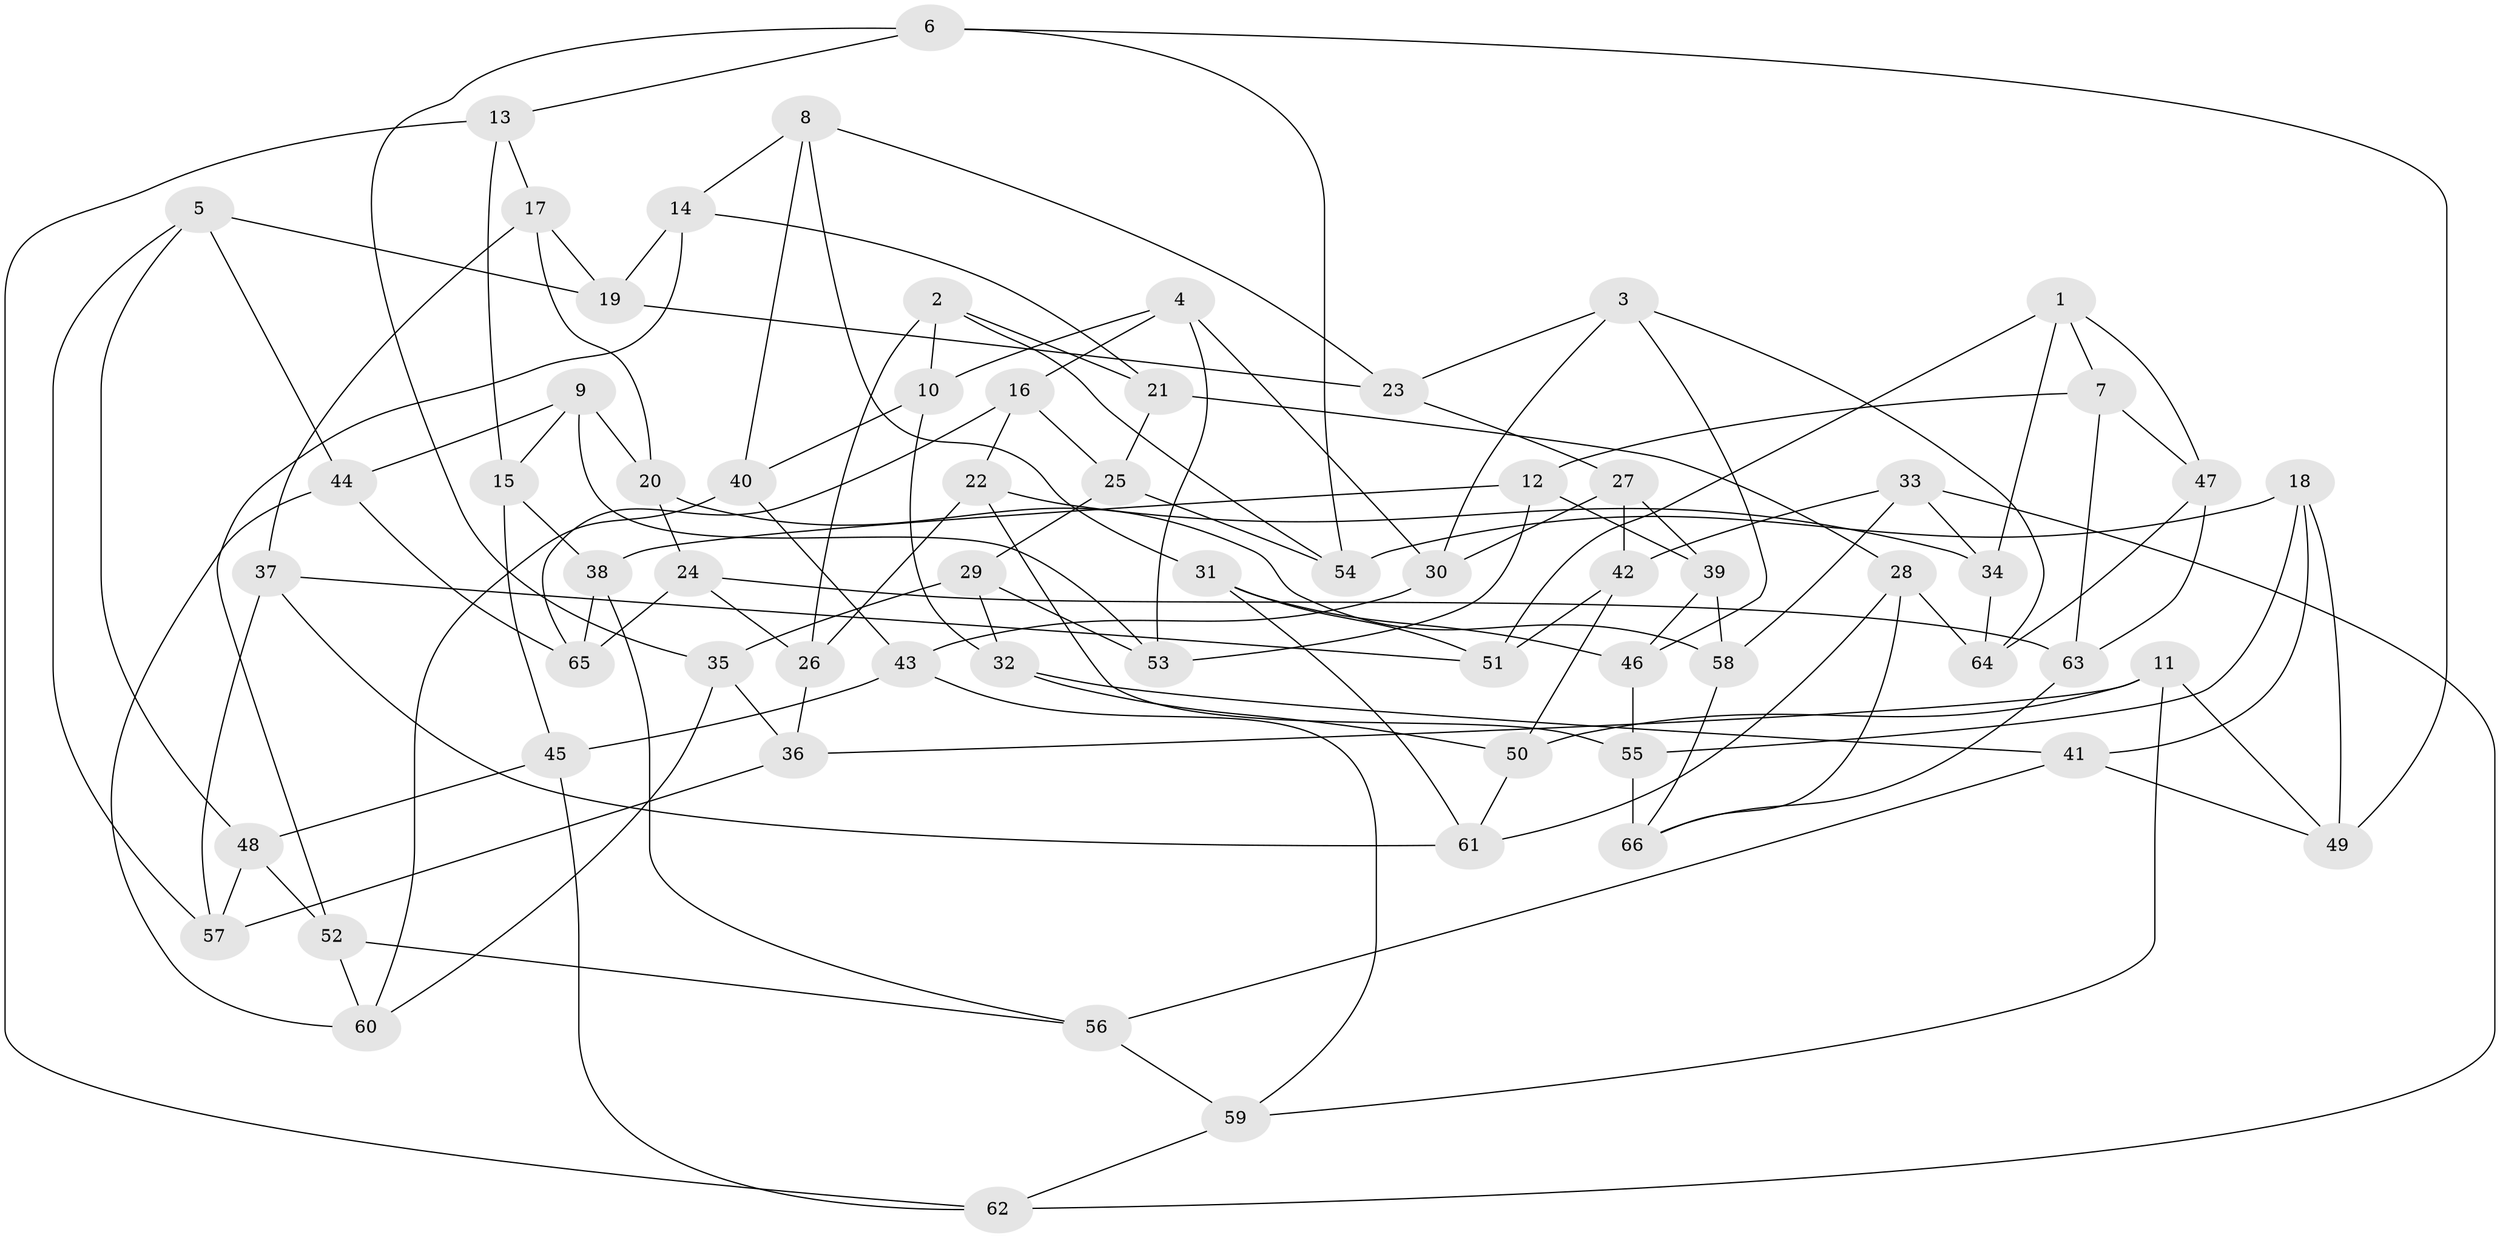// coarse degree distribution, {6: 0.575, 3: 0.05, 5: 0.05, 4: 0.325}
// Generated by graph-tools (version 1.1) at 2025/52/02/27/25 19:52:27]
// undirected, 66 vertices, 132 edges
graph export_dot {
graph [start="1"]
  node [color=gray90,style=filled];
  1;
  2;
  3;
  4;
  5;
  6;
  7;
  8;
  9;
  10;
  11;
  12;
  13;
  14;
  15;
  16;
  17;
  18;
  19;
  20;
  21;
  22;
  23;
  24;
  25;
  26;
  27;
  28;
  29;
  30;
  31;
  32;
  33;
  34;
  35;
  36;
  37;
  38;
  39;
  40;
  41;
  42;
  43;
  44;
  45;
  46;
  47;
  48;
  49;
  50;
  51;
  52;
  53;
  54;
  55;
  56;
  57;
  58;
  59;
  60;
  61;
  62;
  63;
  64;
  65;
  66;
  1 -- 7;
  1 -- 34;
  1 -- 51;
  1 -- 47;
  2 -- 10;
  2 -- 54;
  2 -- 26;
  2 -- 21;
  3 -- 23;
  3 -- 46;
  3 -- 30;
  3 -- 64;
  4 -- 16;
  4 -- 53;
  4 -- 30;
  4 -- 10;
  5 -- 57;
  5 -- 48;
  5 -- 44;
  5 -- 19;
  6 -- 54;
  6 -- 13;
  6 -- 49;
  6 -- 35;
  7 -- 63;
  7 -- 12;
  7 -- 47;
  8 -- 23;
  8 -- 31;
  8 -- 40;
  8 -- 14;
  9 -- 53;
  9 -- 44;
  9 -- 20;
  9 -- 15;
  10 -- 40;
  10 -- 32;
  11 -- 36;
  11 -- 50;
  11 -- 59;
  11 -- 49;
  12 -- 39;
  12 -- 53;
  12 -- 38;
  13 -- 62;
  13 -- 17;
  13 -- 15;
  14 -- 19;
  14 -- 21;
  14 -- 52;
  15 -- 45;
  15 -- 38;
  16 -- 22;
  16 -- 25;
  16 -- 65;
  17 -- 37;
  17 -- 20;
  17 -- 19;
  18 -- 54;
  18 -- 55;
  18 -- 49;
  18 -- 41;
  19 -- 23;
  20 -- 58;
  20 -- 24;
  21 -- 28;
  21 -- 25;
  22 -- 26;
  22 -- 55;
  22 -- 34;
  23 -- 27;
  24 -- 26;
  24 -- 63;
  24 -- 65;
  25 -- 54;
  25 -- 29;
  26 -- 36;
  27 -- 39;
  27 -- 30;
  27 -- 42;
  28 -- 61;
  28 -- 64;
  28 -- 66;
  29 -- 53;
  29 -- 35;
  29 -- 32;
  30 -- 43;
  31 -- 51;
  31 -- 46;
  31 -- 61;
  32 -- 41;
  32 -- 50;
  33 -- 34;
  33 -- 58;
  33 -- 62;
  33 -- 42;
  34 -- 64;
  35 -- 60;
  35 -- 36;
  36 -- 57;
  37 -- 57;
  37 -- 61;
  37 -- 51;
  38 -- 65;
  38 -- 56;
  39 -- 58;
  39 -- 46;
  40 -- 43;
  40 -- 60;
  41 -- 56;
  41 -- 49;
  42 -- 51;
  42 -- 50;
  43 -- 45;
  43 -- 59;
  44 -- 65;
  44 -- 60;
  45 -- 48;
  45 -- 62;
  46 -- 55;
  47 -- 63;
  47 -- 64;
  48 -- 52;
  48 -- 57;
  50 -- 61;
  52 -- 56;
  52 -- 60;
  55 -- 66;
  56 -- 59;
  58 -- 66;
  59 -- 62;
  63 -- 66;
}
